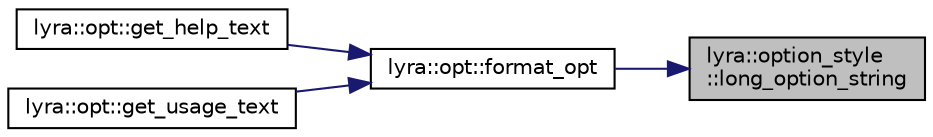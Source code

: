 digraph "lyra::option_style::long_option_string"
{
 // INTERACTIVE_SVG=YES
 // LATEX_PDF_SIZE
  edge [fontname="Helvetica",fontsize="10",labelfontname="Helvetica",labelfontsize="10"];
  node [fontname="Helvetica",fontsize="10",shape=record];
  rankdir="RL";
  Node1 [label="lyra::option_style\l::long_option_string",height=0.2,width=0.4,color="black", fillcolor="grey75", style="filled", fontcolor="black",tooltip=" "];
  Node1 -> Node2 [dir="back",color="midnightblue",fontsize="10",style="solid",fontname="Helvetica"];
  Node2 [label="lyra::opt::format_opt",height=0.2,width=0.4,color="black", fillcolor="white", style="filled",URL="$classlyra_1_1opt.html#ab967f4e477c4eef325f7a2a37ba0d3f8",tooltip=" "];
  Node2 -> Node3 [dir="back",color="midnightblue",fontsize="10",style="solid",fontname="Helvetica"];
  Node3 [label="lyra::opt::get_help_text",height=0.2,width=0.4,color="black", fillcolor="white", style="filled",URL="$classlyra_1_1opt.html#a28b4742a69ac9435ae9fa0816040f572",tooltip=" "];
  Node2 -> Node4 [dir="back",color="midnightblue",fontsize="10",style="solid",fontname="Helvetica"];
  Node4 [label="lyra::opt::get_usage_text",height=0.2,width=0.4,color="black", fillcolor="white", style="filled",URL="$classlyra_1_1opt.html#af9d59d525fe83271edc918cb2ce359db",tooltip=" "];
}
